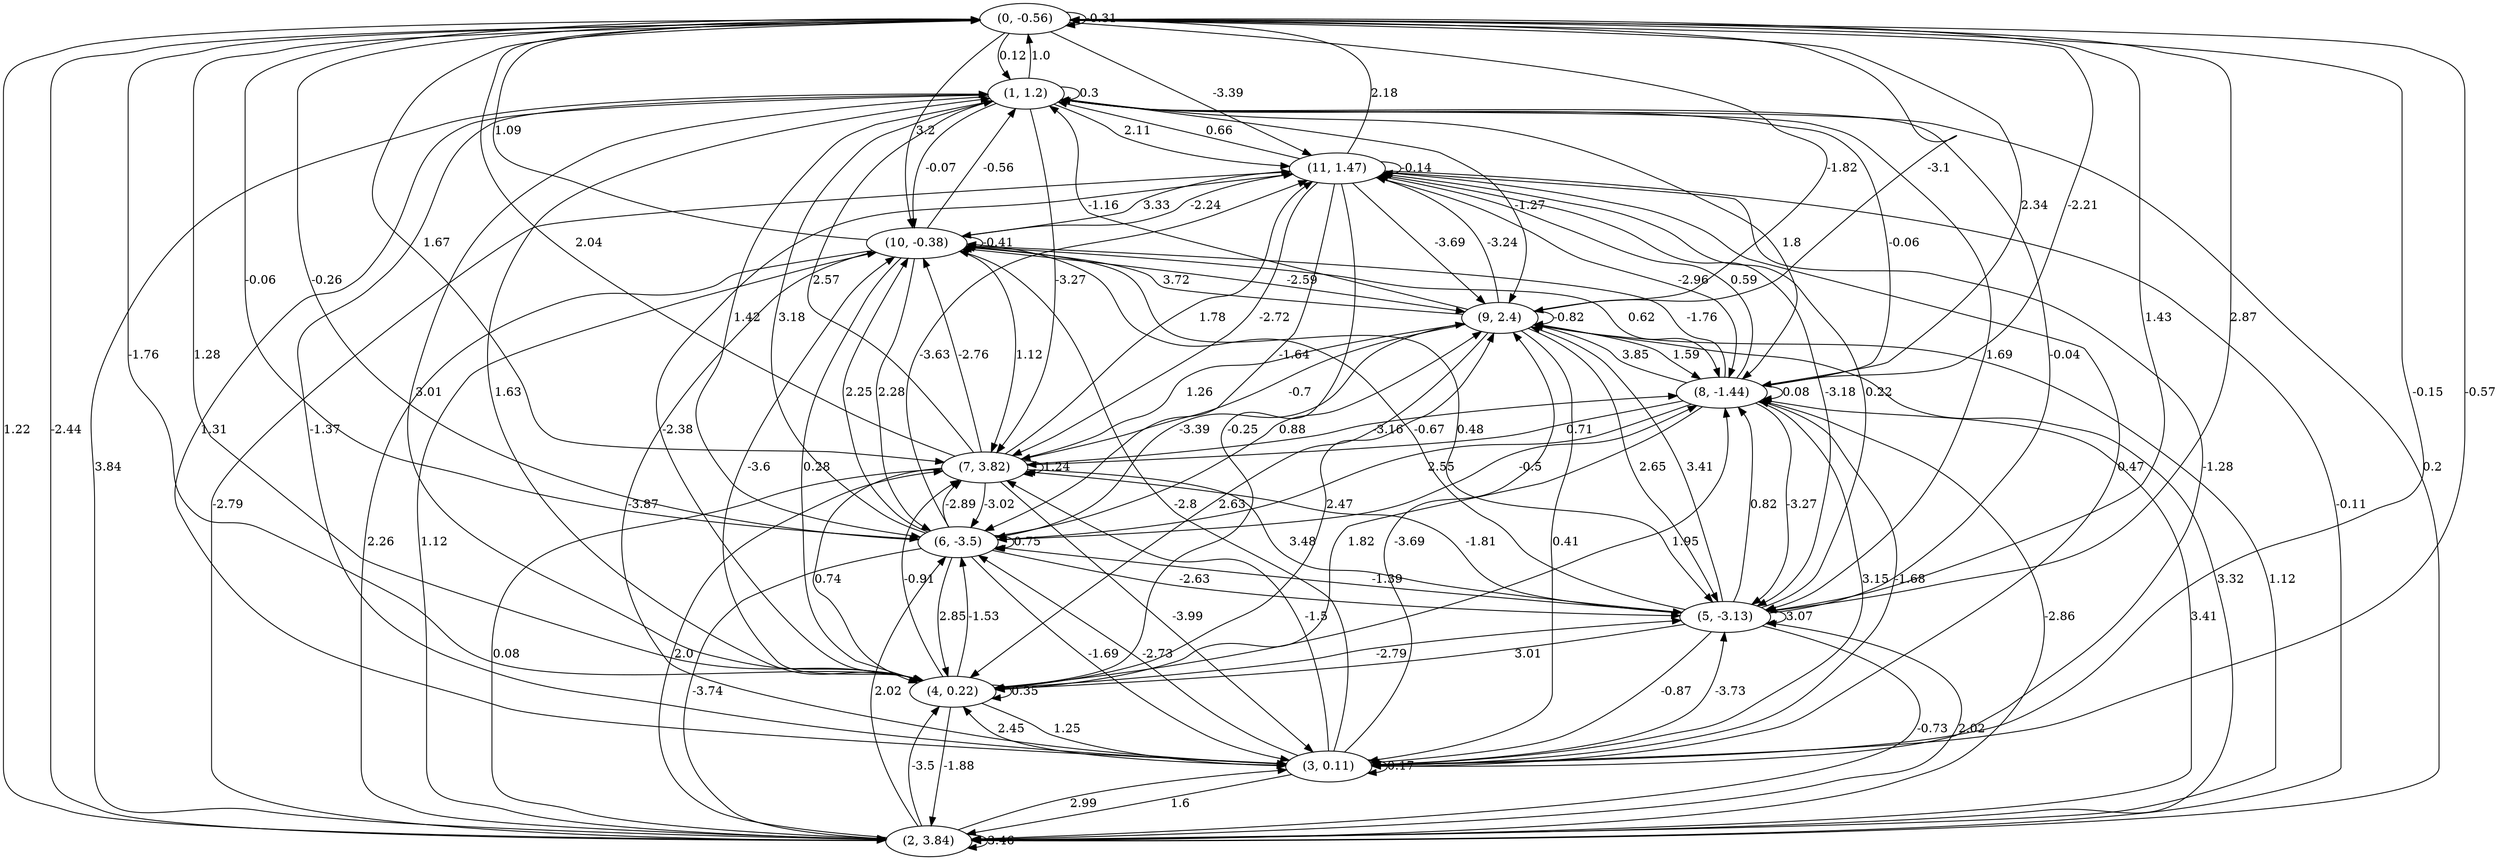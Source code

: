 digraph {
    0 [ label = "(0, -0.56)" ]
    1 [ label = "(1, 1.2)" ]
    2 [ label = "(2, 3.84)" ]
    3 [ label = "(3, 0.11)" ]
    4 [ label = "(4, 0.22)" ]
    5 [ label = "(5, -3.13)" ]
    6 [ label = "(6, -3.5)" ]
    7 [ label = "(7, 3.82)" ]
    8 [ label = "(8, -1.44)" ]
    9 [ label = "(9, 2.4)" ]
    10 [ label = "(10, -0.38)" ]
    11 [ label = "(11, 1.47)" ]
    0 -> 0 [ label = "-0.31" ]
    1 -> 1 [ label = "0.3" ]
    2 -> 2 [ label = "3.46" ]
    3 -> 3 [ label = "0.17" ]
    4 -> 4 [ label = "0.35" ]
    5 -> 5 [ label = "3.07" ]
    6 -> 6 [ label = "0.75" ]
    7 -> 7 [ label = "1.24" ]
    8 -> 8 [ label = "0.08" ]
    9 -> 9 [ label = "-0.82" ]
    10 -> 10 [ label = "-0.41" ]
    11 -> 11 [ label = "-0.14" ]
    1 -> 0 [ label = "1.0" ]
    2 -> 0 [ label = "-2.44" ]
    3 -> 0 [ label = "-0.57" ]
    4 -> 0 [ label = "1.28" ]
    5 -> 0 [ label = "2.87" ]
    6 -> 0 [ label = "-0.26" ]
    7 -> 0 [ label = "2.04" ]
    8 -> 0 [ label = "-2.21" ]
    9 -> 0 [ label = "-3.1" ]
    10 -> 0 [ label = "1.09" ]
    11 -> 0 [ label = "2.18" ]
    0 -> 1 [ label = "0.12" ]
    2 -> 1 [ label = "3.84" ]
    3 -> 1 [ label = "-1.37" ]
    4 -> 1 [ label = "1.63" ]
    5 -> 1 [ label = "-0.04" ]
    6 -> 1 [ label = "3.18" ]
    7 -> 1 [ label = "2.57" ]
    8 -> 1 [ label = "-0.06" ]
    9 -> 1 [ label = "-1.16" ]
    10 -> 1 [ label = "-0.56" ]
    11 -> 1 [ label = "0.66" ]
    0 -> 2 [ label = "1.22" ]
    1 -> 2 [ label = "0.2" ]
    3 -> 2 [ label = "1.6" ]
    4 -> 2 [ label = "-1.88" ]
    5 -> 2 [ label = "-0.73" ]
    6 -> 2 [ label = "-3.74" ]
    7 -> 2 [ label = "0.08" ]
    8 -> 2 [ label = "-2.86" ]
    9 -> 2 [ label = "3.32" ]
    10 -> 2 [ label = "2.26" ]
    11 -> 2 [ label = "-0.11" ]
    0 -> 3 [ label = "-0.15" ]
    1 -> 3 [ label = "1.31" ]
    2 -> 3 [ label = "2.99" ]
    4 -> 3 [ label = "1.25" ]
    5 -> 3 [ label = "-0.87" ]
    6 -> 3 [ label = "-1.69" ]
    7 -> 3 [ label = "-3.99" ]
    8 -> 3 [ label = "3.15" ]
    9 -> 3 [ label = "0.41" ]
    10 -> 3 [ label = "-3.87" ]
    11 -> 3 [ label = "-1.28" ]
    0 -> 4 [ label = "-1.76" ]
    1 -> 4 [ label = "3.01" ]
    2 -> 4 [ label = "-3.5" ]
    3 -> 4 [ label = "2.45" ]
    5 -> 4 [ label = "3.01" ]
    6 -> 4 [ label = "2.85" ]
    7 -> 4 [ label = "0.74" ]
    8 -> 4 [ label = "1.82" ]
    9 -> 4 [ label = "2.63" ]
    10 -> 4 [ label = "0.28" ]
    11 -> 4 [ label = "-0.25" ]
    0 -> 5 [ label = "1.43" ]
    1 -> 5 [ label = "1.69" ]
    2 -> 5 [ label = "2.02" ]
    3 -> 5 [ label = "-3.73" ]
    4 -> 5 [ label = "-2.79" ]
    6 -> 5 [ label = "-2.63" ]
    7 -> 5 [ label = "3.48" ]
    8 -> 5 [ label = "-3.27" ]
    9 -> 5 [ label = "2.65" ]
    10 -> 5 [ label = "0.48" ]
    11 -> 5 [ label = "-3.18" ]
    0 -> 6 [ label = "-0.06" ]
    1 -> 6 [ label = "1.42" ]
    2 -> 6 [ label = "2.02" ]
    3 -> 6 [ label = "-2.73" ]
    4 -> 6 [ label = "-1.53" ]
    5 -> 6 [ label = "-1.39" ]
    7 -> 6 [ label = "-3.02" ]
    8 -> 6 [ label = "2.55" ]
    9 -> 6 [ label = "-3.39" ]
    10 -> 6 [ label = "2.28" ]
    11 -> 6 [ label = "-1.64" ]
    0 -> 7 [ label = "1.67" ]
    1 -> 7 [ label = "-3.27" ]
    2 -> 7 [ label = "2.0" ]
    3 -> 7 [ label = "-1.5" ]
    4 -> 7 [ label = "-0.91" ]
    5 -> 7 [ label = "-1.81" ]
    6 -> 7 [ label = "-2.89" ]
    8 -> 7 [ label = "0.71" ]
    9 -> 7 [ label = "-0.7" ]
    10 -> 7 [ label = "1.12" ]
    11 -> 7 [ label = "-2.72" ]
    0 -> 8 [ label = "2.34" ]
    1 -> 8 [ label = "1.8" ]
    2 -> 8 [ label = "3.41" ]
    3 -> 8 [ label = "-1.68" ]
    4 -> 8 [ label = "1.95" ]
    5 -> 8 [ label = "0.82" ]
    6 -> 8 [ label = "-0.5" ]
    7 -> 8 [ label = "-3.16" ]
    9 -> 8 [ label = "1.59" ]
    10 -> 8 [ label = "0.62" ]
    11 -> 8 [ label = "-2.96" ]
    0 -> 9 [ label = "-1.82" ]
    1 -> 9 [ label = "-1.27" ]
    2 -> 9 [ label = "1.12" ]
    3 -> 9 [ label = "-3.69" ]
    4 -> 9 [ label = "2.47" ]
    5 -> 9 [ label = "3.41" ]
    6 -> 9 [ label = "0.88" ]
    7 -> 9 [ label = "1.26" ]
    8 -> 9 [ label = "3.85" ]
    10 -> 9 [ label = "-2.59" ]
    11 -> 9 [ label = "-3.69" ]
    0 -> 10 [ label = "3.2" ]
    1 -> 10 [ label = "-0.07" ]
    2 -> 10 [ label = "1.12" ]
    3 -> 10 [ label = "-2.8" ]
    4 -> 10 [ label = "-3.6" ]
    5 -> 10 [ label = "-0.67" ]
    6 -> 10 [ label = "2.25" ]
    7 -> 10 [ label = "-2.76" ]
    8 -> 10 [ label = "-1.76" ]
    9 -> 10 [ label = "3.72" ]
    11 -> 10 [ label = "3.33" ]
    0 -> 11 [ label = "-3.39" ]
    1 -> 11 [ label = "2.11" ]
    2 -> 11 [ label = "-2.79" ]
    3 -> 11 [ label = "0.47" ]
    4 -> 11 [ label = "-2.38" ]
    5 -> 11 [ label = "0.22" ]
    6 -> 11 [ label = "-3.63" ]
    7 -> 11 [ label = "1.78" ]
    8 -> 11 [ label = "0.59" ]
    9 -> 11 [ label = "-3.24" ]
    10 -> 11 [ label = "-2.24" ]
}

